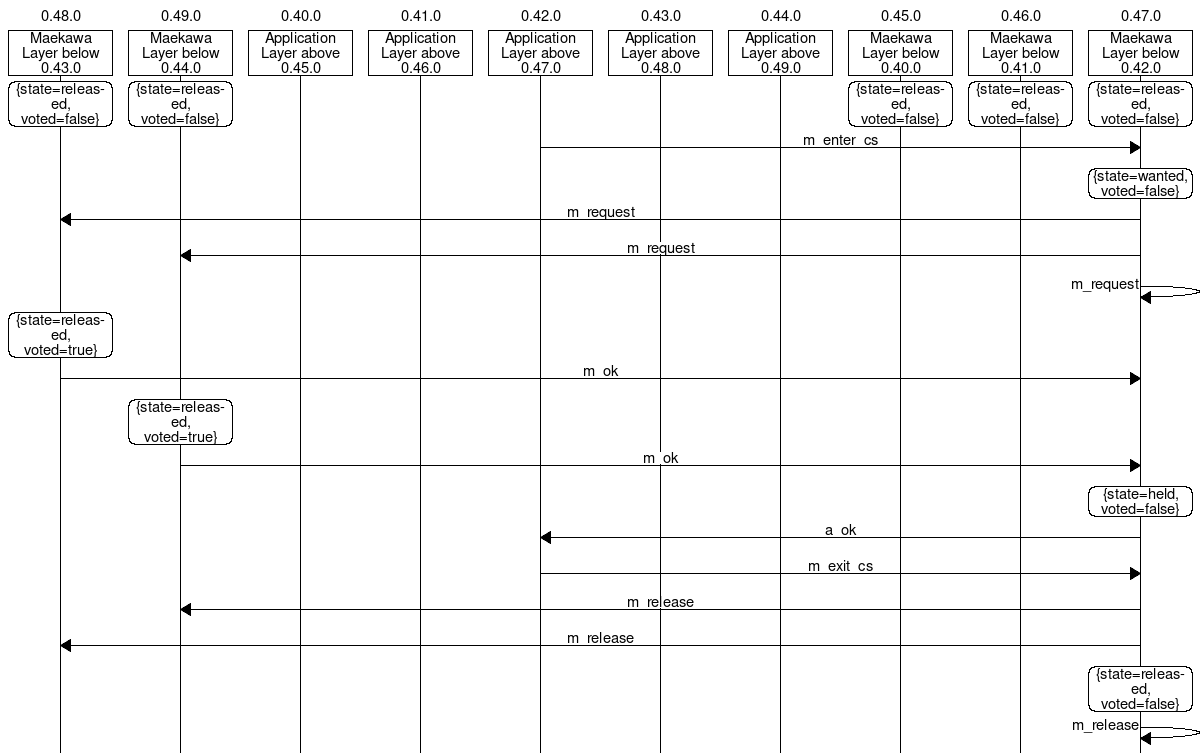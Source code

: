 msc {
 hscale=2;
"0.48.0", "0.49.0", "0.40.0", "0.41.0", "0.42.0", "0.43.0", "0.44.0", "0.45.0", "0.46.0", "0.47.0";
"0.40.0" box "0.40.0" [label="Application Layer above 0.45.0"],
"0.41.0" box "0.41.0" [label="Application Layer above 0.46.0"],
"0.42.0" box "0.42.0" [label="Application Layer above 0.47.0"],
"0.43.0" box "0.43.0" [label="Application Layer above 0.48.0"],
"0.44.0" box "0.44.0" [label="Application Layer above 0.49.0"],
    "0.45.0" box "0.45.0" [label="Maekawa Layer below 0.40.0"],
    "0.46.0" box "0.46.0" [label="Maekawa Layer below 0.41.0"],
    "0.48.0" box "0.48.0" [label="Maekawa Layer below 0.43.0"],
    "0.49.0" box "0.49.0" [label="Maekawa Layer below 0.44.0"],
    "0.47.0" box "0.47.0" [label="Maekawa Layer below 0.42.0"];
"0.45.0" rbox "0.45.0" [label="{state=released, voted=false}"],
"0.46.0" rbox "0.46.0" [label="{state=released, voted=false}"],
"0.48.0" rbox "0.48.0" [label="{state=released, voted=false}"],
"0.49.0" rbox "0.49.0" [label="{state=released, voted=false}"],
"0.47.0" rbox "0.47.0" [label="{state=released, voted=false}"];
"0.42.0" => "0.47.0" [label="m_enter_cs"];
"0.47.0" rbox "0.47.0" [label="{state=wanted, voted=false}"];
"0.47.0" => "0.48.0" [label="m_request"];
"0.47.0" => "0.49.0" [label="m_request"];
"0.47.0" => "0.47.0" [label="m_request"];
"0.48.0" rbox "0.48.0" [label="{state=released, voted=true}"];
"0.48.0" => "0.47.0" [label="m_ok"];
"0.49.0" rbox "0.49.0" [label="{state=released, voted=true}"];
"0.49.0" => "0.47.0" [label="m_ok"];
"0.47.0" rbox "0.47.0" [label="{state=held, voted=false}"];
"0.47.0" => "0.42.0" [label="a_ok"];
"0.42.0" => "0.47.0" [label="m_exit_cs"];
"0.47.0" => "0.49.0" [label="m_release"];
"0.47.0" => "0.48.0" [label="m_release"];
"0.47.0" rbox "0.47.0" [label="{state=released, voted=false}"];
"0.47.0" => "0.47.0" [label="m_release"];
}
